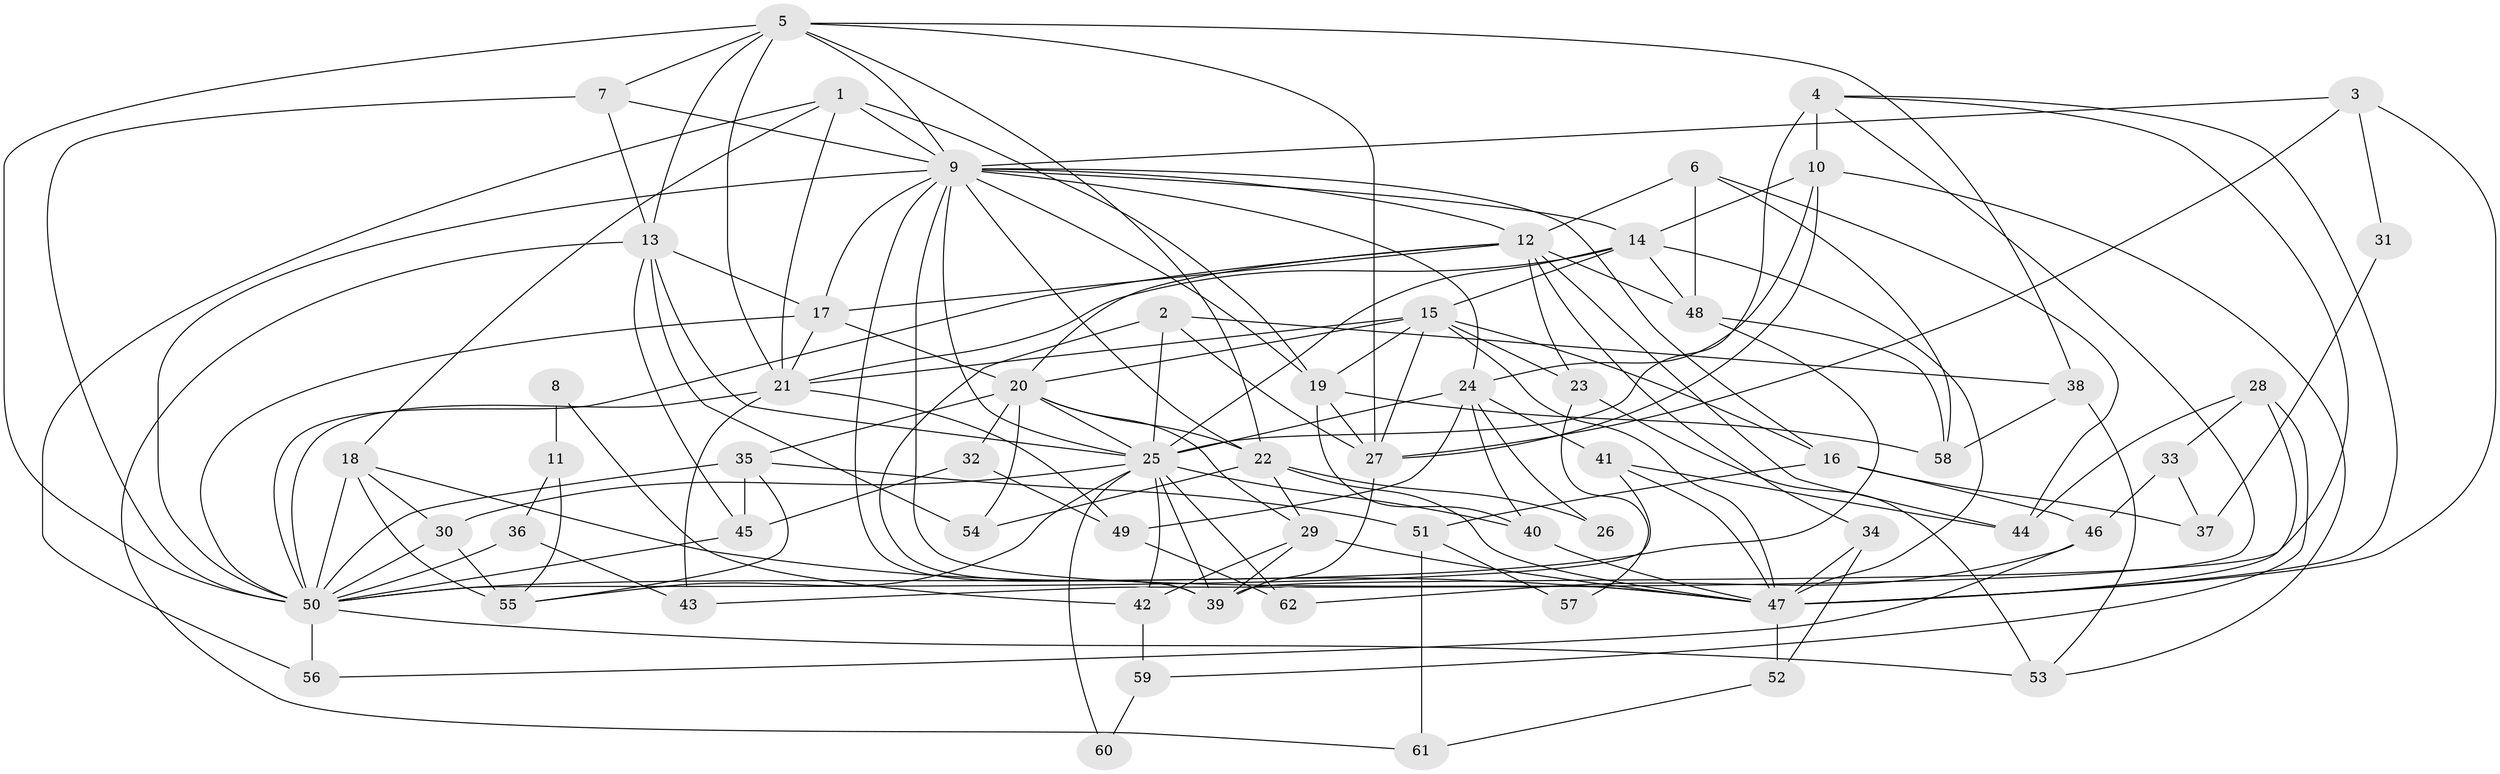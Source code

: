 // original degree distribution, {2: 0.12903225806451613, 4: 0.27419354838709675, 5: 0.1774193548387097, 8: 0.03225806451612903, 3: 0.28225806451612906, 6: 0.08064516129032258, 7: 0.024193548387096774}
// Generated by graph-tools (version 1.1) at 2025/35/03/09/25 02:35:55]
// undirected, 62 vertices, 159 edges
graph export_dot {
graph [start="1"]
  node [color=gray90,style=filled];
  1;
  2;
  3;
  4;
  5;
  6;
  7;
  8;
  9;
  10;
  11;
  12;
  13;
  14;
  15;
  16;
  17;
  18;
  19;
  20;
  21;
  22;
  23;
  24;
  25;
  26;
  27;
  28;
  29;
  30;
  31;
  32;
  33;
  34;
  35;
  36;
  37;
  38;
  39;
  40;
  41;
  42;
  43;
  44;
  45;
  46;
  47;
  48;
  49;
  50;
  51;
  52;
  53;
  54;
  55;
  56;
  57;
  58;
  59;
  60;
  61;
  62;
  1 -- 9 [weight=2.0];
  1 -- 18 [weight=1.0];
  1 -- 19 [weight=1.0];
  1 -- 21 [weight=1.0];
  1 -- 56 [weight=1.0];
  2 -- 25 [weight=1.0];
  2 -- 27 [weight=1.0];
  2 -- 38 [weight=1.0];
  2 -- 39 [weight=1.0];
  3 -- 9 [weight=1.0];
  3 -- 27 [weight=1.0];
  3 -- 31 [weight=1.0];
  3 -- 47 [weight=1.0];
  4 -- 10 [weight=1.0];
  4 -- 25 [weight=3.0];
  4 -- 39 [weight=1.0];
  4 -- 43 [weight=1.0];
  4 -- 47 [weight=1.0];
  5 -- 7 [weight=1.0];
  5 -- 9 [weight=1.0];
  5 -- 13 [weight=1.0];
  5 -- 21 [weight=1.0];
  5 -- 22 [weight=1.0];
  5 -- 27 [weight=1.0];
  5 -- 38 [weight=1.0];
  5 -- 50 [weight=1.0];
  6 -- 12 [weight=1.0];
  6 -- 44 [weight=1.0];
  6 -- 48 [weight=2.0];
  6 -- 58 [weight=1.0];
  7 -- 9 [weight=2.0];
  7 -- 13 [weight=1.0];
  7 -- 50 [weight=1.0];
  8 -- 11 [weight=1.0];
  8 -- 42 [weight=1.0];
  9 -- 12 [weight=2.0];
  9 -- 14 [weight=3.0];
  9 -- 16 [weight=1.0];
  9 -- 17 [weight=1.0];
  9 -- 19 [weight=1.0];
  9 -- 22 [weight=1.0];
  9 -- 24 [weight=1.0];
  9 -- 25 [weight=1.0];
  9 -- 39 [weight=1.0];
  9 -- 47 [weight=1.0];
  9 -- 50 [weight=2.0];
  10 -- 14 [weight=1.0];
  10 -- 24 [weight=1.0];
  10 -- 27 [weight=1.0];
  10 -- 53 [weight=1.0];
  11 -- 36 [weight=1.0];
  11 -- 55 [weight=1.0];
  12 -- 17 [weight=1.0];
  12 -- 20 [weight=1.0];
  12 -- 23 [weight=1.0];
  12 -- 34 [weight=1.0];
  12 -- 44 [weight=1.0];
  12 -- 48 [weight=2.0];
  12 -- 50 [weight=1.0];
  13 -- 17 [weight=1.0];
  13 -- 25 [weight=1.0];
  13 -- 45 [weight=1.0];
  13 -- 54 [weight=1.0];
  13 -- 61 [weight=1.0];
  14 -- 15 [weight=2.0];
  14 -- 21 [weight=2.0];
  14 -- 25 [weight=1.0];
  14 -- 47 [weight=1.0];
  14 -- 48 [weight=1.0];
  15 -- 16 [weight=1.0];
  15 -- 19 [weight=1.0];
  15 -- 20 [weight=1.0];
  15 -- 21 [weight=1.0];
  15 -- 23 [weight=2.0];
  15 -- 27 [weight=1.0];
  15 -- 47 [weight=1.0];
  16 -- 37 [weight=1.0];
  16 -- 46 [weight=1.0];
  16 -- 51 [weight=1.0];
  17 -- 20 [weight=1.0];
  17 -- 21 [weight=1.0];
  17 -- 50 [weight=1.0];
  18 -- 30 [weight=1.0];
  18 -- 47 [weight=1.0];
  18 -- 50 [weight=1.0];
  18 -- 55 [weight=2.0];
  19 -- 27 [weight=1.0];
  19 -- 40 [weight=1.0];
  19 -- 58 [weight=1.0];
  20 -- 22 [weight=1.0];
  20 -- 25 [weight=1.0];
  20 -- 29 [weight=1.0];
  20 -- 32 [weight=1.0];
  20 -- 35 [weight=1.0];
  20 -- 54 [weight=1.0];
  21 -- 43 [weight=1.0];
  21 -- 49 [weight=1.0];
  21 -- 50 [weight=1.0];
  22 -- 26 [weight=1.0];
  22 -- 29 [weight=1.0];
  22 -- 47 [weight=1.0];
  22 -- 54 [weight=1.0];
  23 -- 53 [weight=1.0];
  23 -- 57 [weight=1.0];
  24 -- 25 [weight=2.0];
  24 -- 26 [weight=1.0];
  24 -- 40 [weight=1.0];
  24 -- 41 [weight=1.0];
  24 -- 49 [weight=1.0];
  25 -- 30 [weight=3.0];
  25 -- 39 [weight=2.0];
  25 -- 40 [weight=1.0];
  25 -- 42 [weight=1.0];
  25 -- 55 [weight=1.0];
  25 -- 60 [weight=1.0];
  25 -- 62 [weight=1.0];
  27 -- 39 [weight=1.0];
  28 -- 33 [weight=1.0];
  28 -- 44 [weight=1.0];
  28 -- 47 [weight=1.0];
  28 -- 59 [weight=1.0];
  29 -- 39 [weight=1.0];
  29 -- 42 [weight=1.0];
  29 -- 47 [weight=1.0];
  30 -- 50 [weight=1.0];
  30 -- 55 [weight=1.0];
  31 -- 37 [weight=1.0];
  32 -- 45 [weight=1.0];
  32 -- 49 [weight=1.0];
  33 -- 37 [weight=1.0];
  33 -- 46 [weight=1.0];
  34 -- 47 [weight=1.0];
  34 -- 52 [weight=1.0];
  35 -- 45 [weight=1.0];
  35 -- 50 [weight=1.0];
  35 -- 51 [weight=2.0];
  35 -- 55 [weight=1.0];
  36 -- 43 [weight=1.0];
  36 -- 50 [weight=1.0];
  38 -- 53 [weight=1.0];
  38 -- 58 [weight=1.0];
  40 -- 47 [weight=1.0];
  41 -- 44 [weight=1.0];
  41 -- 47 [weight=2.0];
  41 -- 50 [weight=1.0];
  42 -- 59 [weight=1.0];
  45 -- 50 [weight=1.0];
  46 -- 56 [weight=1.0];
  46 -- 62 [weight=1.0];
  47 -- 52 [weight=1.0];
  48 -- 50 [weight=1.0];
  48 -- 58 [weight=2.0];
  49 -- 62 [weight=1.0];
  50 -- 53 [weight=1.0];
  50 -- 56 [weight=1.0];
  51 -- 57 [weight=1.0];
  51 -- 61 [weight=1.0];
  52 -- 61 [weight=1.0];
  59 -- 60 [weight=1.0];
}
